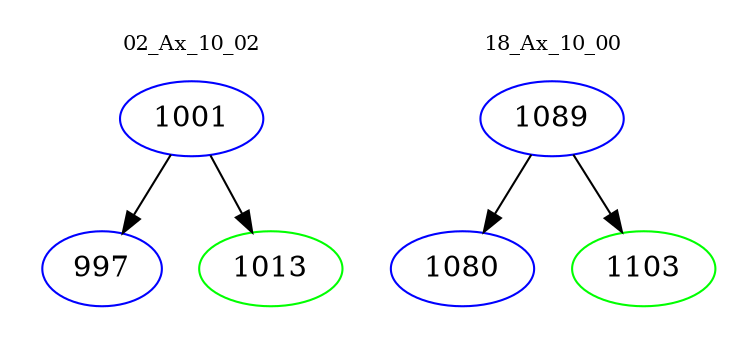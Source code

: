 digraph{
subgraph cluster_0 {
color = white
label = "02_Ax_10_02";
fontsize=10;
T0_1001 [label="1001", color="blue"]
T0_1001 -> T0_997 [color="black"]
T0_997 [label="997", color="blue"]
T0_1001 -> T0_1013 [color="black"]
T0_1013 [label="1013", color="green"]
}
subgraph cluster_1 {
color = white
label = "18_Ax_10_00";
fontsize=10;
T1_1089 [label="1089", color="blue"]
T1_1089 -> T1_1080 [color="black"]
T1_1080 [label="1080", color="blue"]
T1_1089 -> T1_1103 [color="black"]
T1_1103 [label="1103", color="green"]
}
}
